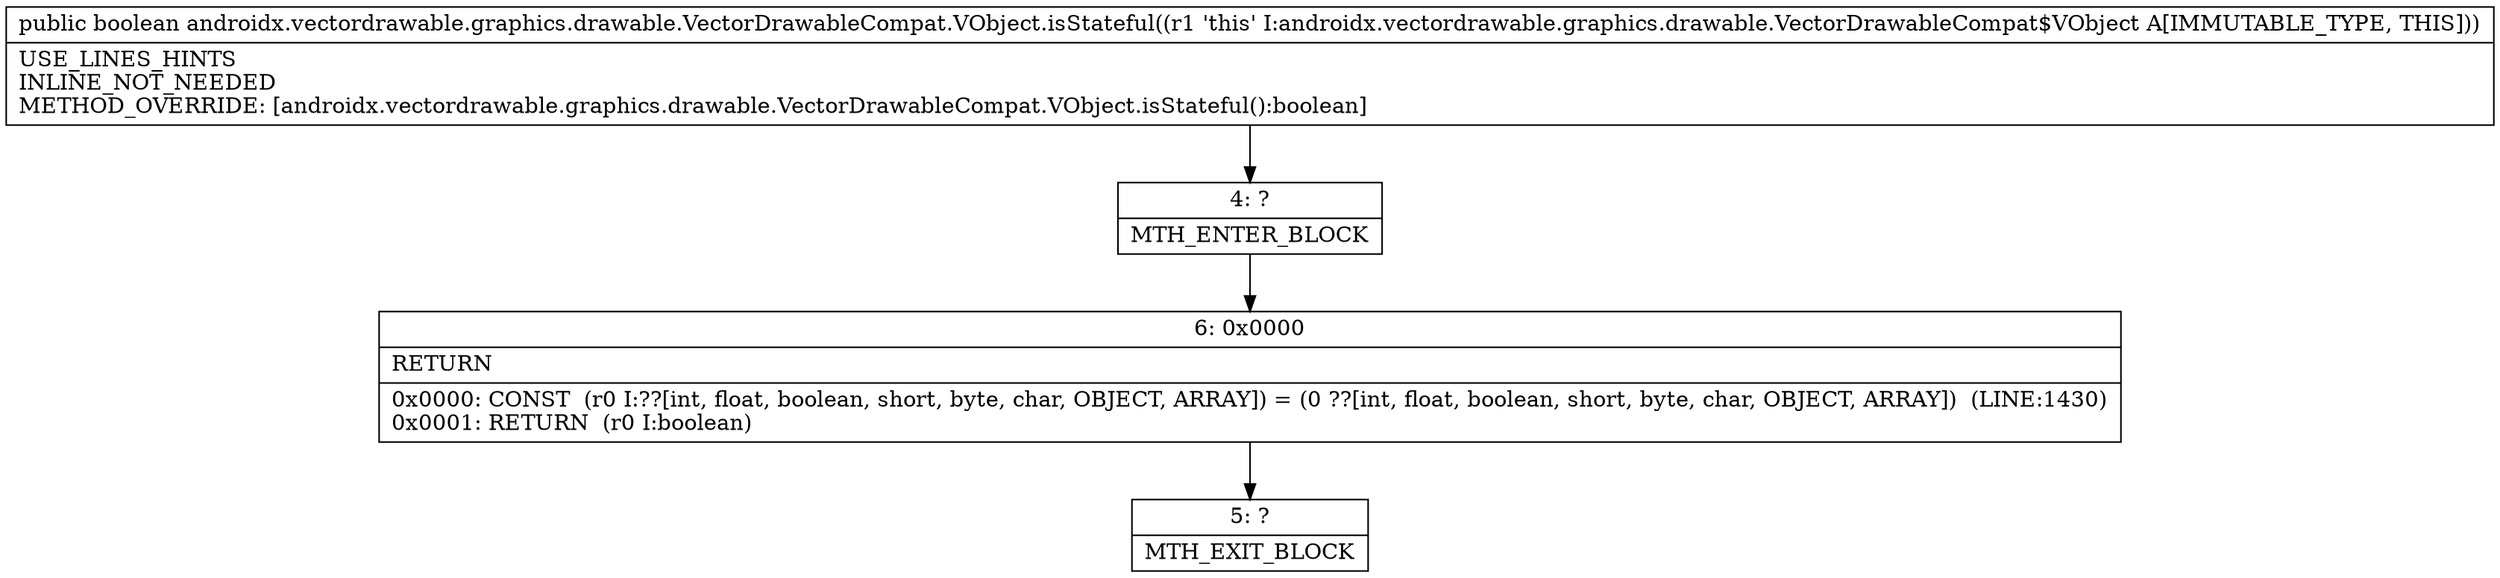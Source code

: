 digraph "CFG forandroidx.vectordrawable.graphics.drawable.VectorDrawableCompat.VObject.isStateful()Z" {
Node_4 [shape=record,label="{4\:\ ?|MTH_ENTER_BLOCK\l}"];
Node_6 [shape=record,label="{6\:\ 0x0000|RETURN\l|0x0000: CONST  (r0 I:??[int, float, boolean, short, byte, char, OBJECT, ARRAY]) = (0 ??[int, float, boolean, short, byte, char, OBJECT, ARRAY])  (LINE:1430)\l0x0001: RETURN  (r0 I:boolean) \l}"];
Node_5 [shape=record,label="{5\:\ ?|MTH_EXIT_BLOCK\l}"];
MethodNode[shape=record,label="{public boolean androidx.vectordrawable.graphics.drawable.VectorDrawableCompat.VObject.isStateful((r1 'this' I:androidx.vectordrawable.graphics.drawable.VectorDrawableCompat$VObject A[IMMUTABLE_TYPE, THIS]))  | USE_LINES_HINTS\lINLINE_NOT_NEEDED\lMETHOD_OVERRIDE: [androidx.vectordrawable.graphics.drawable.VectorDrawableCompat.VObject.isStateful():boolean]\l}"];
MethodNode -> Node_4;Node_4 -> Node_6;
Node_6 -> Node_5;
}

